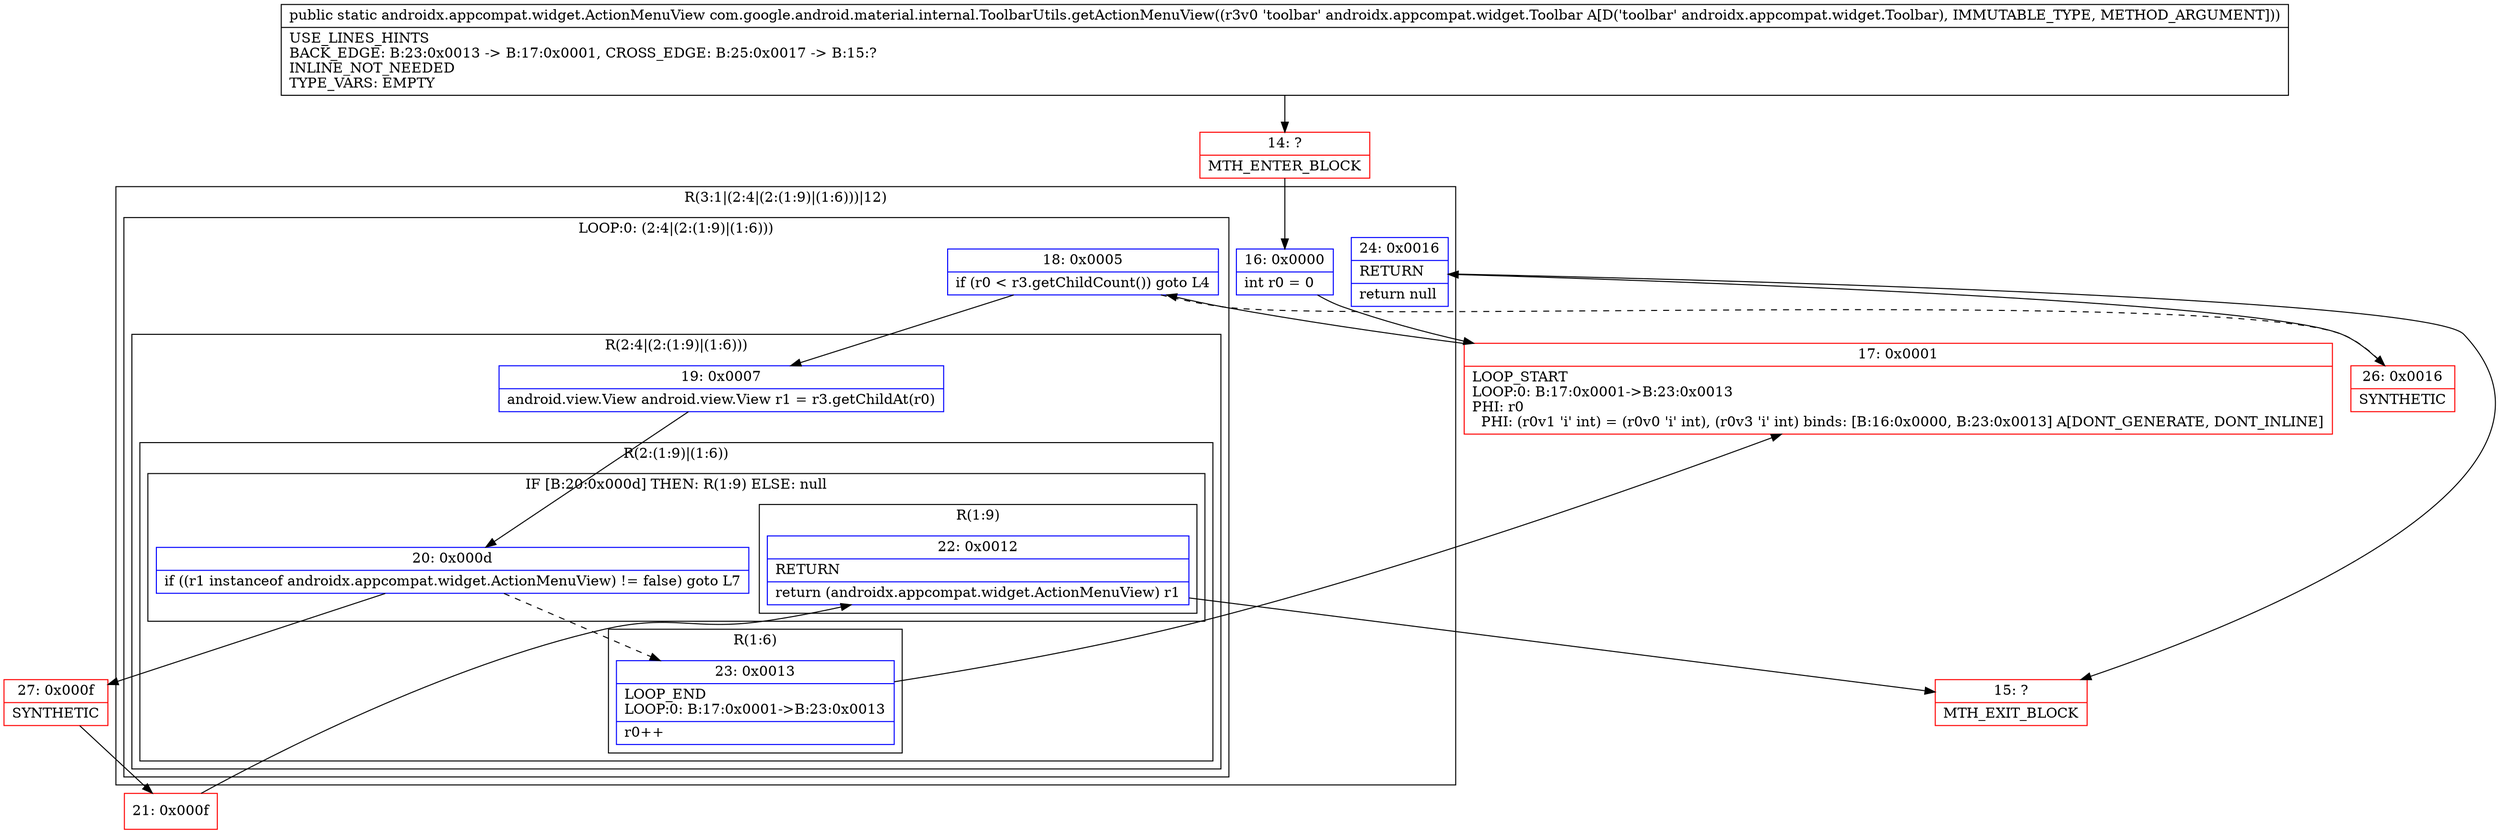 digraph "CFG forcom.google.android.material.internal.ToolbarUtils.getActionMenuView(Landroidx\/appcompat\/widget\/Toolbar;)Landroidx\/appcompat\/widget\/ActionMenuView;" {
subgraph cluster_Region_4698237 {
label = "R(3:1|(2:4|(2:(1:9)|(1:6)))|12)";
node [shape=record,color=blue];
Node_16 [shape=record,label="{16\:\ 0x0000|int r0 = 0\l}"];
subgraph cluster_LoopRegion_1129863519 {
label = "LOOP:0: (2:4|(2:(1:9)|(1:6)))";
node [shape=record,color=blue];
Node_18 [shape=record,label="{18\:\ 0x0005|if (r0 \< r3.getChildCount()) goto L4\l}"];
subgraph cluster_Region_325397865 {
label = "R(2:4|(2:(1:9)|(1:6)))";
node [shape=record,color=blue];
Node_19 [shape=record,label="{19\:\ 0x0007|android.view.View android.view.View r1 = r3.getChildAt(r0)\l}"];
subgraph cluster_Region_15814490 {
label = "R(2:(1:9)|(1:6))";
node [shape=record,color=blue];
subgraph cluster_IfRegion_773628704 {
label = "IF [B:20:0x000d] THEN: R(1:9) ELSE: null";
node [shape=record,color=blue];
Node_20 [shape=record,label="{20\:\ 0x000d|if ((r1 instanceof androidx.appcompat.widget.ActionMenuView) != false) goto L7\l}"];
subgraph cluster_Region_789550365 {
label = "R(1:9)";
node [shape=record,color=blue];
Node_22 [shape=record,label="{22\:\ 0x0012|RETURN\l|return (androidx.appcompat.widget.ActionMenuView) r1\l}"];
}
}
subgraph cluster_Region_1169285426 {
label = "R(1:6)";
node [shape=record,color=blue];
Node_23 [shape=record,label="{23\:\ 0x0013|LOOP_END\lLOOP:0: B:17:0x0001\-\>B:23:0x0013\l|r0++\l}"];
}
}
}
}
Node_24 [shape=record,label="{24\:\ 0x0016|RETURN\l|return null\l}"];
}
Node_14 [shape=record,color=red,label="{14\:\ ?|MTH_ENTER_BLOCK\l}"];
Node_17 [shape=record,color=red,label="{17\:\ 0x0001|LOOP_START\lLOOP:0: B:17:0x0001\-\>B:23:0x0013\lPHI: r0 \l  PHI: (r0v1 'i' int) = (r0v0 'i' int), (r0v3 'i' int) binds: [B:16:0x0000, B:23:0x0013] A[DONT_GENERATE, DONT_INLINE]\l}"];
Node_27 [shape=record,color=red,label="{27\:\ 0x000f|SYNTHETIC\l}"];
Node_21 [shape=record,color=red,label="{21\:\ 0x000f}"];
Node_15 [shape=record,color=red,label="{15\:\ ?|MTH_EXIT_BLOCK\l}"];
Node_26 [shape=record,color=red,label="{26\:\ 0x0016|SYNTHETIC\l}"];
MethodNode[shape=record,label="{public static androidx.appcompat.widget.ActionMenuView com.google.android.material.internal.ToolbarUtils.getActionMenuView((r3v0 'toolbar' androidx.appcompat.widget.Toolbar A[D('toolbar' androidx.appcompat.widget.Toolbar), IMMUTABLE_TYPE, METHOD_ARGUMENT]))  | USE_LINES_HINTS\lBACK_EDGE: B:23:0x0013 \-\> B:17:0x0001, CROSS_EDGE: B:25:0x0017 \-\> B:15:?\lINLINE_NOT_NEEDED\lTYPE_VARS: EMPTY\l}"];
MethodNode -> Node_14;Node_16 -> Node_17;
Node_18 -> Node_19;
Node_18 -> Node_26[style=dashed];
Node_19 -> Node_20;
Node_20 -> Node_23[style=dashed];
Node_20 -> Node_27;
Node_22 -> Node_15;
Node_23 -> Node_17;
Node_24 -> Node_15;
Node_14 -> Node_16;
Node_17 -> Node_18;
Node_27 -> Node_21;
Node_21 -> Node_22;
Node_26 -> Node_24;
}

